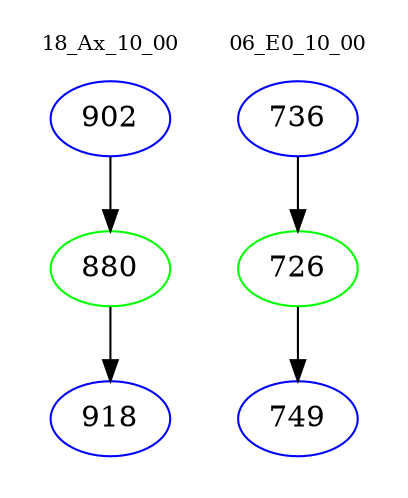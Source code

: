 digraph{
subgraph cluster_0 {
color = white
label = "18_Ax_10_00";
fontsize=10;
T0_902 [label="902", color="blue"]
T0_902 -> T0_880 [color="black"]
T0_880 [label="880", color="green"]
T0_880 -> T0_918 [color="black"]
T0_918 [label="918", color="blue"]
}
subgraph cluster_1 {
color = white
label = "06_E0_10_00";
fontsize=10;
T1_736 [label="736", color="blue"]
T1_736 -> T1_726 [color="black"]
T1_726 [label="726", color="green"]
T1_726 -> T1_749 [color="black"]
T1_749 [label="749", color="blue"]
}
}
